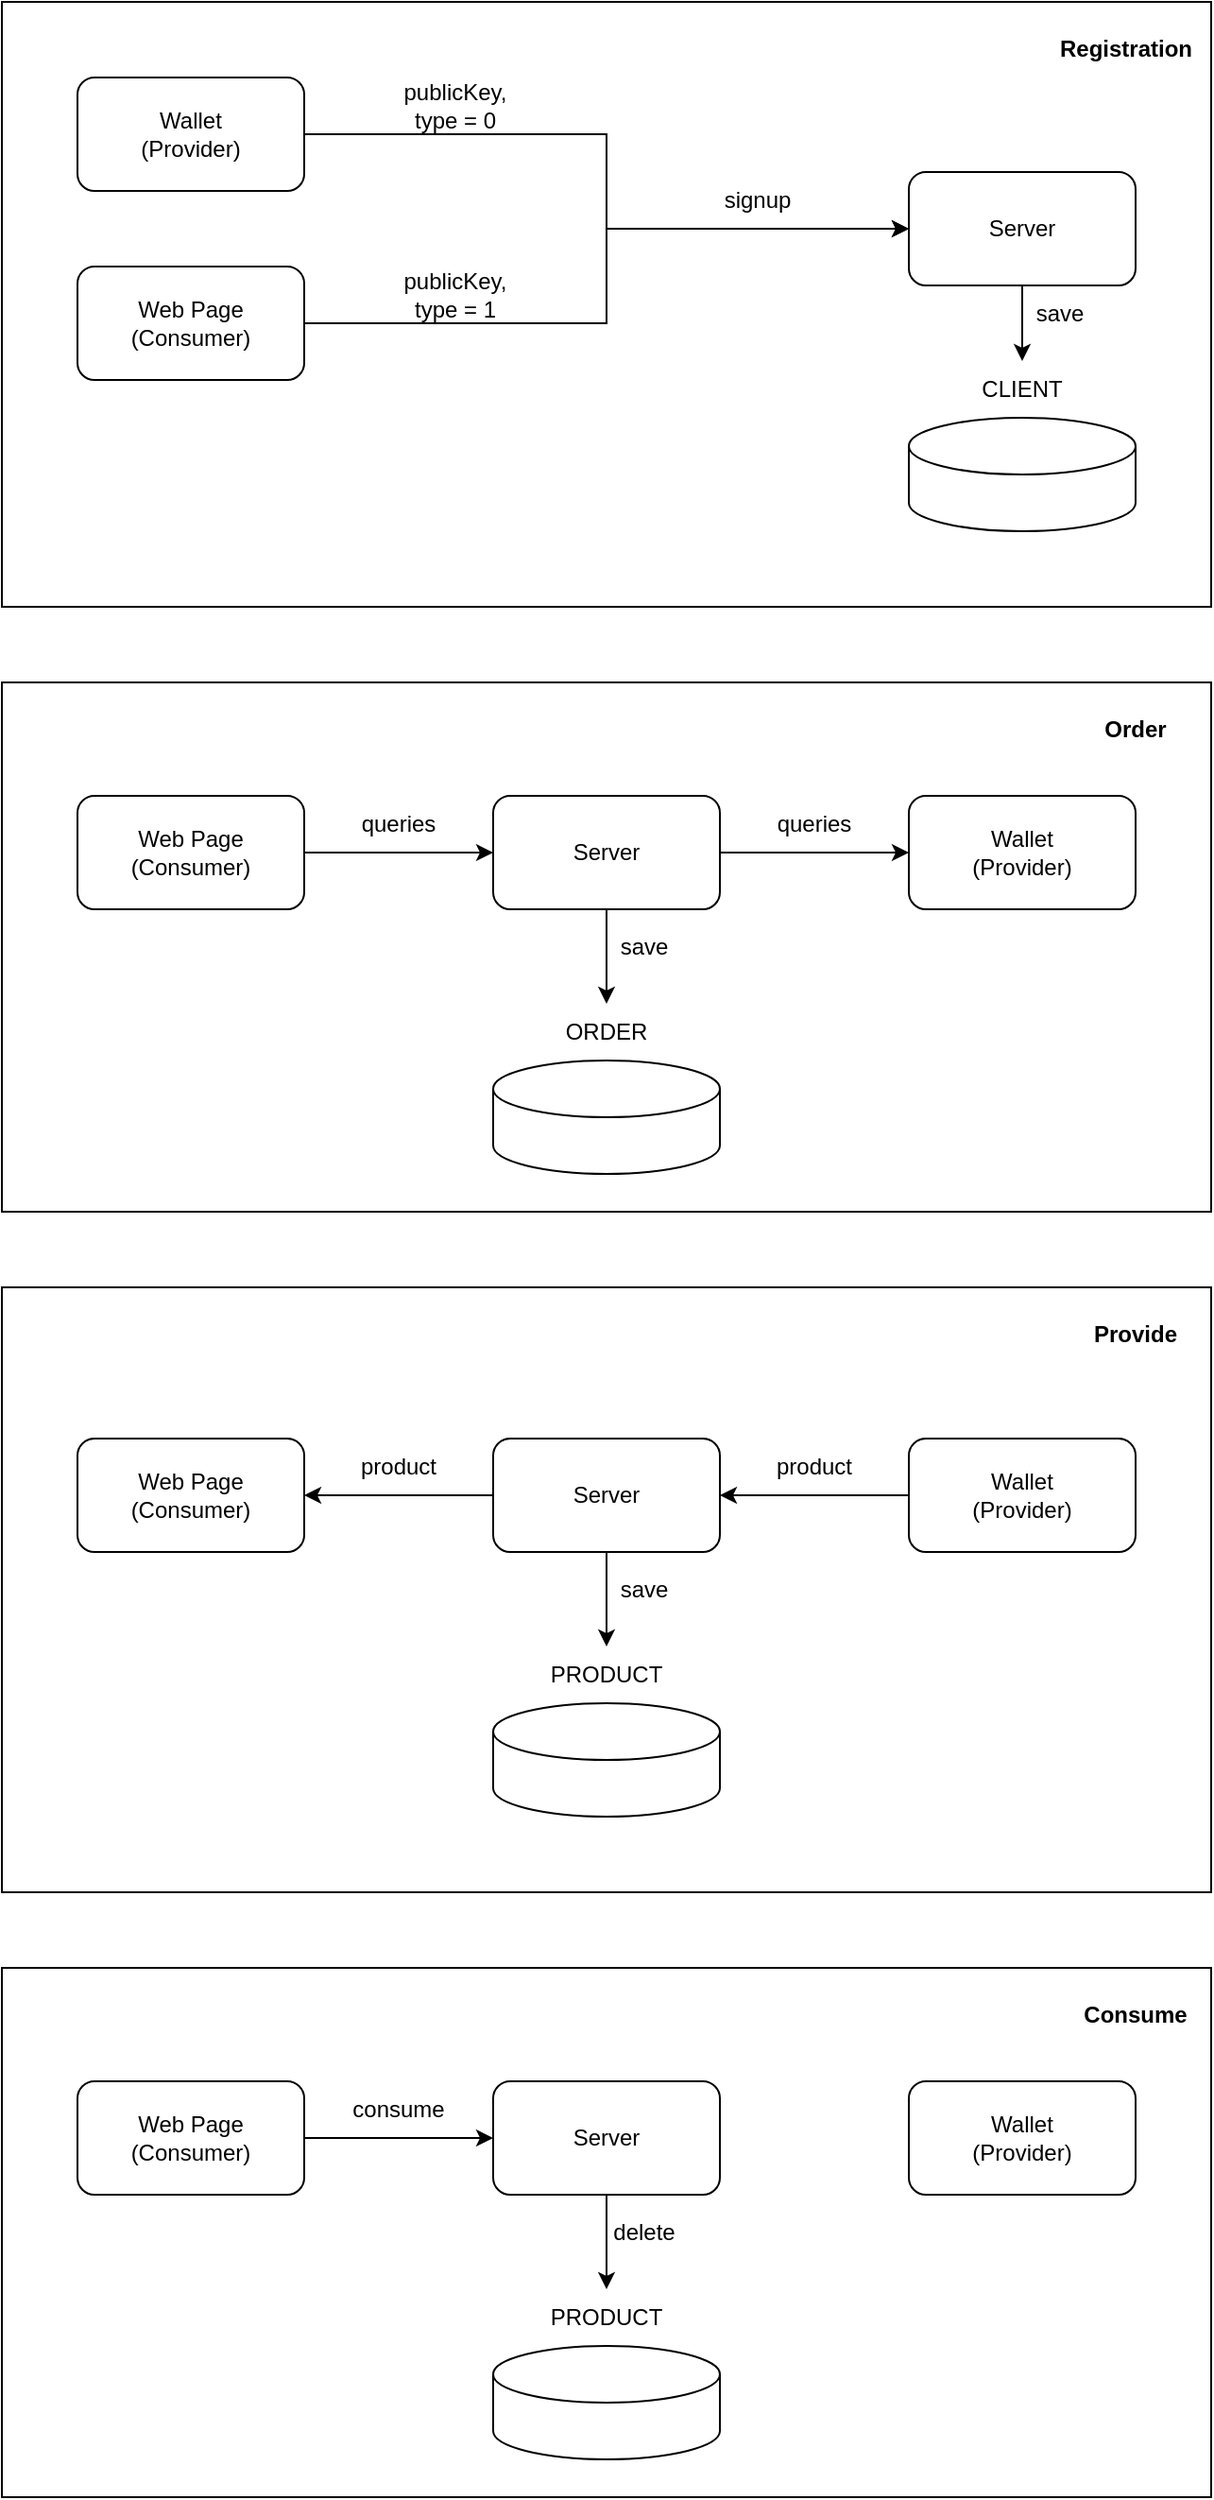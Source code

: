 <mxfile version="26.0.4">
  <diagram name="페이지-1" id="aM6x_1uWuoNGLIx67v63">
    <mxGraphModel dx="1591" dy="1427" grid="1" gridSize="10" guides="1" tooltips="1" connect="1" arrows="1" fold="1" page="1" pageScale="1" pageWidth="827" pageHeight="1169" math="0" shadow="0">
      <root>
        <mxCell id="0" />
        <mxCell id="1" parent="0" />
        <mxCell id="A8NtAJY7kiPGqtaC52Vw-9" value="" style="rounded=0;whiteSpace=wrap;html=1;" vertex="1" parent="1">
          <mxGeometry x="40" y="80" width="640" height="320" as="geometry" />
        </mxCell>
        <mxCell id="A8NtAJY7kiPGqtaC52Vw-4" style="edgeStyle=orthogonalEdgeStyle;rounded=0;orthogonalLoop=1;jettySize=auto;html=1;entryX=0;entryY=0.5;entryDx=0;entryDy=0;" edge="1" parent="1" source="A8NtAJY7kiPGqtaC52Vw-1" target="A8NtAJY7kiPGqtaC52Vw-3">
          <mxGeometry relative="1" as="geometry" />
        </mxCell>
        <mxCell id="A8NtAJY7kiPGqtaC52Vw-1" value="Wallet&lt;div&gt;(Provider)&lt;/div&gt;" style="rounded=1;whiteSpace=wrap;html=1;" vertex="1" parent="1">
          <mxGeometry x="80" y="120" width="120" height="60" as="geometry" />
        </mxCell>
        <mxCell id="A8NtAJY7kiPGqtaC52Vw-5" style="edgeStyle=orthogonalEdgeStyle;rounded=0;orthogonalLoop=1;jettySize=auto;html=1;entryX=0;entryY=0.5;entryDx=0;entryDy=0;" edge="1" parent="1" source="A8NtAJY7kiPGqtaC52Vw-2" target="A8NtAJY7kiPGqtaC52Vw-3">
          <mxGeometry relative="1" as="geometry" />
        </mxCell>
        <mxCell id="A8NtAJY7kiPGqtaC52Vw-2" value="Web Page&lt;div&gt;(Consumer)&lt;/div&gt;" style="rounded=1;whiteSpace=wrap;html=1;" vertex="1" parent="1">
          <mxGeometry x="80" y="220" width="120" height="60" as="geometry" />
        </mxCell>
        <mxCell id="A8NtAJY7kiPGqtaC52Vw-53" style="edgeStyle=orthogonalEdgeStyle;rounded=0;orthogonalLoop=1;jettySize=auto;html=1;" edge="1" parent="1" source="A8NtAJY7kiPGqtaC52Vw-3" target="A8NtAJY7kiPGqtaC52Vw-24">
          <mxGeometry relative="1" as="geometry" />
        </mxCell>
        <mxCell id="A8NtAJY7kiPGqtaC52Vw-3" value="Server" style="rounded=1;whiteSpace=wrap;html=1;" vertex="1" parent="1">
          <mxGeometry x="520" y="170" width="120" height="60" as="geometry" />
        </mxCell>
        <mxCell id="A8NtAJY7kiPGqtaC52Vw-6" value="signup" style="text;html=1;align=center;verticalAlign=middle;whiteSpace=wrap;rounded=0;" vertex="1" parent="1">
          <mxGeometry x="410" y="170" width="60" height="30" as="geometry" />
        </mxCell>
        <mxCell id="A8NtAJY7kiPGqtaC52Vw-7" value="publicKey, type = 0" style="text;html=1;align=center;verticalAlign=middle;whiteSpace=wrap;rounded=0;" vertex="1" parent="1">
          <mxGeometry x="250" y="120" width="60" height="30" as="geometry" />
        </mxCell>
        <mxCell id="A8NtAJY7kiPGqtaC52Vw-8" value="publicKey, type = 1" style="text;html=1;align=center;verticalAlign=middle;whiteSpace=wrap;rounded=0;" vertex="1" parent="1">
          <mxGeometry x="250" y="220" width="60" height="30" as="geometry" />
        </mxCell>
        <mxCell id="A8NtAJY7kiPGqtaC52Vw-10" value="Registration" style="text;html=1;align=center;verticalAlign=middle;whiteSpace=wrap;rounded=0;fontStyle=1" vertex="1" parent="1">
          <mxGeometry x="600" y="90" width="70" height="30" as="geometry" />
        </mxCell>
        <mxCell id="A8NtAJY7kiPGqtaC52Vw-11" value="" style="rounded=0;whiteSpace=wrap;html=1;" vertex="1" parent="1">
          <mxGeometry x="40" y="440" width="640" height="280" as="geometry" />
        </mxCell>
        <mxCell id="A8NtAJY7kiPGqtaC52Vw-12" value="Order" style="text;html=1;align=center;verticalAlign=middle;whiteSpace=wrap;rounded=0;fontStyle=1" vertex="1" parent="1">
          <mxGeometry x="610" y="450" width="60" height="30" as="geometry" />
        </mxCell>
        <mxCell id="A8NtAJY7kiPGqtaC52Vw-19" style="edgeStyle=orthogonalEdgeStyle;rounded=0;orthogonalLoop=1;jettySize=auto;html=1;entryX=0;entryY=0.5;entryDx=0;entryDy=0;" edge="1" parent="1" source="A8NtAJY7kiPGqtaC52Vw-13" target="A8NtAJY7kiPGqtaC52Vw-17">
          <mxGeometry relative="1" as="geometry" />
        </mxCell>
        <mxCell id="A8NtAJY7kiPGqtaC52Vw-55" style="edgeStyle=orthogonalEdgeStyle;rounded=0;orthogonalLoop=1;jettySize=auto;html=1;entryX=0.5;entryY=0;entryDx=0;entryDy=0;" edge="1" parent="1" source="A8NtAJY7kiPGqtaC52Vw-13" target="A8NtAJY7kiPGqtaC52Vw-22">
          <mxGeometry relative="1" as="geometry" />
        </mxCell>
        <mxCell id="A8NtAJY7kiPGqtaC52Vw-13" value="Server" style="rounded=1;whiteSpace=wrap;html=1;" vertex="1" parent="1">
          <mxGeometry x="300" y="500" width="120" height="60" as="geometry" />
        </mxCell>
        <mxCell id="A8NtAJY7kiPGqtaC52Vw-15" style="edgeStyle=orthogonalEdgeStyle;rounded=0;orthogonalLoop=1;jettySize=auto;html=1;entryX=0;entryY=0.5;entryDx=0;entryDy=0;" edge="1" parent="1" source="A8NtAJY7kiPGqtaC52Vw-14" target="A8NtAJY7kiPGqtaC52Vw-13">
          <mxGeometry relative="1" as="geometry" />
        </mxCell>
        <mxCell id="A8NtAJY7kiPGqtaC52Vw-14" value="Web Page&lt;div&gt;(Consumer)&lt;/div&gt;" style="rounded=1;whiteSpace=wrap;html=1;" vertex="1" parent="1">
          <mxGeometry x="80" y="500" width="120" height="60" as="geometry" />
        </mxCell>
        <mxCell id="A8NtAJY7kiPGqtaC52Vw-16" value="queries" style="text;html=1;align=center;verticalAlign=middle;whiteSpace=wrap;rounded=0;" vertex="1" parent="1">
          <mxGeometry x="220" y="500" width="60" height="30" as="geometry" />
        </mxCell>
        <mxCell id="A8NtAJY7kiPGqtaC52Vw-17" value="Wallet&lt;div&gt;(Provider)&lt;/div&gt;" style="rounded=1;whiteSpace=wrap;html=1;" vertex="1" parent="1">
          <mxGeometry x="520" y="500" width="120" height="60" as="geometry" />
        </mxCell>
        <mxCell id="A8NtAJY7kiPGqtaC52Vw-20" value="queries" style="text;html=1;align=center;verticalAlign=middle;whiteSpace=wrap;rounded=0;" vertex="1" parent="1">
          <mxGeometry x="440" y="500" width="60" height="30" as="geometry" />
        </mxCell>
        <mxCell id="A8NtAJY7kiPGqtaC52Vw-21" value="" style="shape=cylinder3;whiteSpace=wrap;html=1;boundedLbl=1;backgroundOutline=1;size=15;" vertex="1" parent="1">
          <mxGeometry x="300" y="640" width="120" height="60" as="geometry" />
        </mxCell>
        <mxCell id="A8NtAJY7kiPGqtaC52Vw-22" value="ORDER" style="text;html=1;align=center;verticalAlign=middle;whiteSpace=wrap;rounded=0;" vertex="1" parent="1">
          <mxGeometry x="330" y="610" width="60" height="30" as="geometry" />
        </mxCell>
        <mxCell id="A8NtAJY7kiPGqtaC52Vw-23" value="" style="shape=cylinder3;whiteSpace=wrap;html=1;boundedLbl=1;backgroundOutline=1;size=15;" vertex="1" parent="1">
          <mxGeometry x="520" y="300" width="120" height="60" as="geometry" />
        </mxCell>
        <mxCell id="A8NtAJY7kiPGqtaC52Vw-24" value="CLIENT" style="text;html=1;align=center;verticalAlign=middle;whiteSpace=wrap;rounded=0;" vertex="1" parent="1">
          <mxGeometry x="550" y="270" width="60" height="30" as="geometry" />
        </mxCell>
        <mxCell id="A8NtAJY7kiPGqtaC52Vw-25" value="" style="rounded=0;whiteSpace=wrap;html=1;" vertex="1" parent="1">
          <mxGeometry x="40" y="760" width="640" height="320" as="geometry" />
        </mxCell>
        <mxCell id="A8NtAJY7kiPGqtaC52Vw-26" value="Provide" style="text;html=1;align=center;verticalAlign=middle;whiteSpace=wrap;rounded=0;fontStyle=1" vertex="1" parent="1">
          <mxGeometry x="610" y="770" width="60" height="30" as="geometry" />
        </mxCell>
        <mxCell id="A8NtAJY7kiPGqtaC52Vw-34" style="edgeStyle=orthogonalEdgeStyle;rounded=0;orthogonalLoop=1;jettySize=auto;html=1;entryX=1;entryY=0.5;entryDx=0;entryDy=0;" edge="1" parent="1" source="A8NtAJY7kiPGqtaC52Vw-27" target="A8NtAJY7kiPGqtaC52Vw-33">
          <mxGeometry relative="1" as="geometry" />
        </mxCell>
        <mxCell id="A8NtAJY7kiPGqtaC52Vw-57" style="edgeStyle=orthogonalEdgeStyle;rounded=0;orthogonalLoop=1;jettySize=auto;html=1;entryX=0.5;entryY=0;entryDx=0;entryDy=0;" edge="1" parent="1" source="A8NtAJY7kiPGqtaC52Vw-27" target="A8NtAJY7kiPGqtaC52Vw-32">
          <mxGeometry relative="1" as="geometry" />
        </mxCell>
        <mxCell id="A8NtAJY7kiPGqtaC52Vw-27" value="Server" style="rounded=1;whiteSpace=wrap;html=1;" vertex="1" parent="1">
          <mxGeometry x="300" y="840" width="120" height="60" as="geometry" />
        </mxCell>
        <mxCell id="A8NtAJY7kiPGqtaC52Vw-29" style="edgeStyle=orthogonalEdgeStyle;rounded=0;orthogonalLoop=1;jettySize=auto;html=1;entryX=1;entryY=0.5;entryDx=0;entryDy=0;" edge="1" parent="1" source="A8NtAJY7kiPGqtaC52Vw-28" target="A8NtAJY7kiPGqtaC52Vw-27">
          <mxGeometry relative="1" as="geometry" />
        </mxCell>
        <mxCell id="A8NtAJY7kiPGqtaC52Vw-28" value="Wallet&lt;div&gt;(Provider)&lt;/div&gt;" style="rounded=1;whiteSpace=wrap;html=1;" vertex="1" parent="1">
          <mxGeometry x="520" y="840" width="120" height="60" as="geometry" />
        </mxCell>
        <mxCell id="A8NtAJY7kiPGqtaC52Vw-30" value="product" style="text;html=1;align=center;verticalAlign=middle;whiteSpace=wrap;rounded=0;" vertex="1" parent="1">
          <mxGeometry x="440" y="840" width="60" height="30" as="geometry" />
        </mxCell>
        <mxCell id="A8NtAJY7kiPGqtaC52Vw-31" value="" style="shape=cylinder3;whiteSpace=wrap;html=1;boundedLbl=1;backgroundOutline=1;size=15;" vertex="1" parent="1">
          <mxGeometry x="300" y="980" width="120" height="60" as="geometry" />
        </mxCell>
        <mxCell id="A8NtAJY7kiPGqtaC52Vw-32" value="PRODUCT" style="text;html=1;align=center;verticalAlign=middle;whiteSpace=wrap;rounded=0;" vertex="1" parent="1">
          <mxGeometry x="330" y="950" width="60" height="30" as="geometry" />
        </mxCell>
        <mxCell id="A8NtAJY7kiPGqtaC52Vw-33" value="Web Page&lt;div&gt;(Consumer)&lt;/div&gt;" style="rounded=1;whiteSpace=wrap;html=1;" vertex="1" parent="1">
          <mxGeometry x="80" y="840" width="120" height="60" as="geometry" />
        </mxCell>
        <mxCell id="A8NtAJY7kiPGqtaC52Vw-35" value="product" style="text;html=1;align=center;verticalAlign=middle;whiteSpace=wrap;rounded=0;" vertex="1" parent="1">
          <mxGeometry x="220" y="840" width="60" height="30" as="geometry" />
        </mxCell>
        <mxCell id="A8NtAJY7kiPGqtaC52Vw-36" value="" style="rounded=0;whiteSpace=wrap;html=1;" vertex="1" parent="1">
          <mxGeometry x="40" y="1120" width="640" height="280" as="geometry" />
        </mxCell>
        <mxCell id="A8NtAJY7kiPGqtaC52Vw-37" value="Consume" style="text;html=1;align=center;verticalAlign=middle;whiteSpace=wrap;rounded=0;fontStyle=1" vertex="1" parent="1">
          <mxGeometry x="610" y="1130" width="60" height="30" as="geometry" />
        </mxCell>
        <mxCell id="A8NtAJY7kiPGqtaC52Vw-49" style="edgeStyle=orthogonalEdgeStyle;rounded=0;orthogonalLoop=1;jettySize=auto;html=1;entryX=0.5;entryY=0;entryDx=0;entryDy=0;" edge="1" parent="1" source="A8NtAJY7kiPGqtaC52Vw-39" target="A8NtAJY7kiPGqtaC52Vw-44">
          <mxGeometry relative="1" as="geometry" />
        </mxCell>
        <mxCell id="A8NtAJY7kiPGqtaC52Vw-39" value="Server" style="rounded=1;whiteSpace=wrap;html=1;" vertex="1" parent="1">
          <mxGeometry x="300" y="1180" width="120" height="60" as="geometry" />
        </mxCell>
        <mxCell id="A8NtAJY7kiPGqtaC52Vw-41" value="Wallet&lt;div&gt;(Provider)&lt;/div&gt;" style="rounded=1;whiteSpace=wrap;html=1;" vertex="1" parent="1">
          <mxGeometry x="520" y="1180" width="120" height="60" as="geometry" />
        </mxCell>
        <mxCell id="A8NtAJY7kiPGqtaC52Vw-43" value="" style="shape=cylinder3;whiteSpace=wrap;html=1;boundedLbl=1;backgroundOutline=1;size=15;" vertex="1" parent="1">
          <mxGeometry x="300" y="1320" width="120" height="60" as="geometry" />
        </mxCell>
        <mxCell id="A8NtAJY7kiPGqtaC52Vw-44" value="PRODUCT" style="text;html=1;align=center;verticalAlign=middle;whiteSpace=wrap;rounded=0;" vertex="1" parent="1">
          <mxGeometry x="330" y="1290" width="60" height="30" as="geometry" />
        </mxCell>
        <mxCell id="A8NtAJY7kiPGqtaC52Vw-48" style="edgeStyle=orthogonalEdgeStyle;rounded=0;orthogonalLoop=1;jettySize=auto;html=1;entryX=0;entryY=0.5;entryDx=0;entryDy=0;" edge="1" parent="1" source="A8NtAJY7kiPGqtaC52Vw-45" target="A8NtAJY7kiPGqtaC52Vw-39">
          <mxGeometry relative="1" as="geometry" />
        </mxCell>
        <mxCell id="A8NtAJY7kiPGqtaC52Vw-45" value="Web Page&lt;div&gt;(Consumer)&lt;/div&gt;" style="rounded=1;whiteSpace=wrap;html=1;" vertex="1" parent="1">
          <mxGeometry x="80" y="1180" width="120" height="60" as="geometry" />
        </mxCell>
        <mxCell id="A8NtAJY7kiPGqtaC52Vw-46" value="consume" style="text;html=1;align=center;verticalAlign=middle;whiteSpace=wrap;rounded=0;" vertex="1" parent="1">
          <mxGeometry x="220" y="1180" width="60" height="30" as="geometry" />
        </mxCell>
        <mxCell id="A8NtAJY7kiPGqtaC52Vw-50" value="delete" style="text;html=1;align=center;verticalAlign=middle;whiteSpace=wrap;rounded=0;" vertex="1" parent="1">
          <mxGeometry x="350" y="1245" width="60" height="30" as="geometry" />
        </mxCell>
        <mxCell id="A8NtAJY7kiPGqtaC52Vw-54" value="save" style="text;html=1;align=center;verticalAlign=middle;whiteSpace=wrap;rounded=0;" vertex="1" parent="1">
          <mxGeometry x="570" y="230" width="60" height="30" as="geometry" />
        </mxCell>
        <mxCell id="A8NtAJY7kiPGqtaC52Vw-56" value="save" style="text;html=1;align=center;verticalAlign=middle;whiteSpace=wrap;rounded=0;" vertex="1" parent="1">
          <mxGeometry x="350" y="565" width="60" height="30" as="geometry" />
        </mxCell>
        <mxCell id="A8NtAJY7kiPGqtaC52Vw-58" value="save" style="text;html=1;align=center;verticalAlign=middle;whiteSpace=wrap;rounded=0;" vertex="1" parent="1">
          <mxGeometry x="350" y="905" width="60" height="30" as="geometry" />
        </mxCell>
      </root>
    </mxGraphModel>
  </diagram>
</mxfile>
